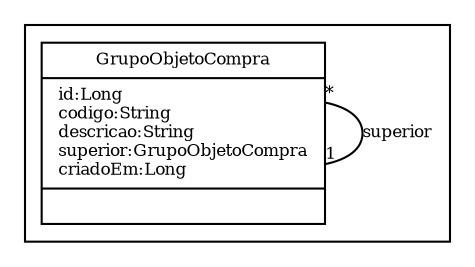 digraph G{
fontname = "Times-Roman"
fontsize = 8

node [
        fontname = "Times-Roman"
        fontsize = 8
        shape = "record"
]

edge [
        fontname = "Times-Roman"
        fontsize = 8
]

subgraph clusterGRUPO_DE_OBJETO_DE_COMPRA
{
GrupoObjetoCompra [label = "{GrupoObjetoCompra|id:Long\lcodigo:String\ldescricao:String\lsuperior:GrupoObjetoCompra\lcriadoEm:Long\l|\l}"]
}
edge [arrowhead = "none" headlabel = "1" taillabel = "*"] GrupoObjetoCompra -> GrupoObjetoCompra [label = "superior"]
}
